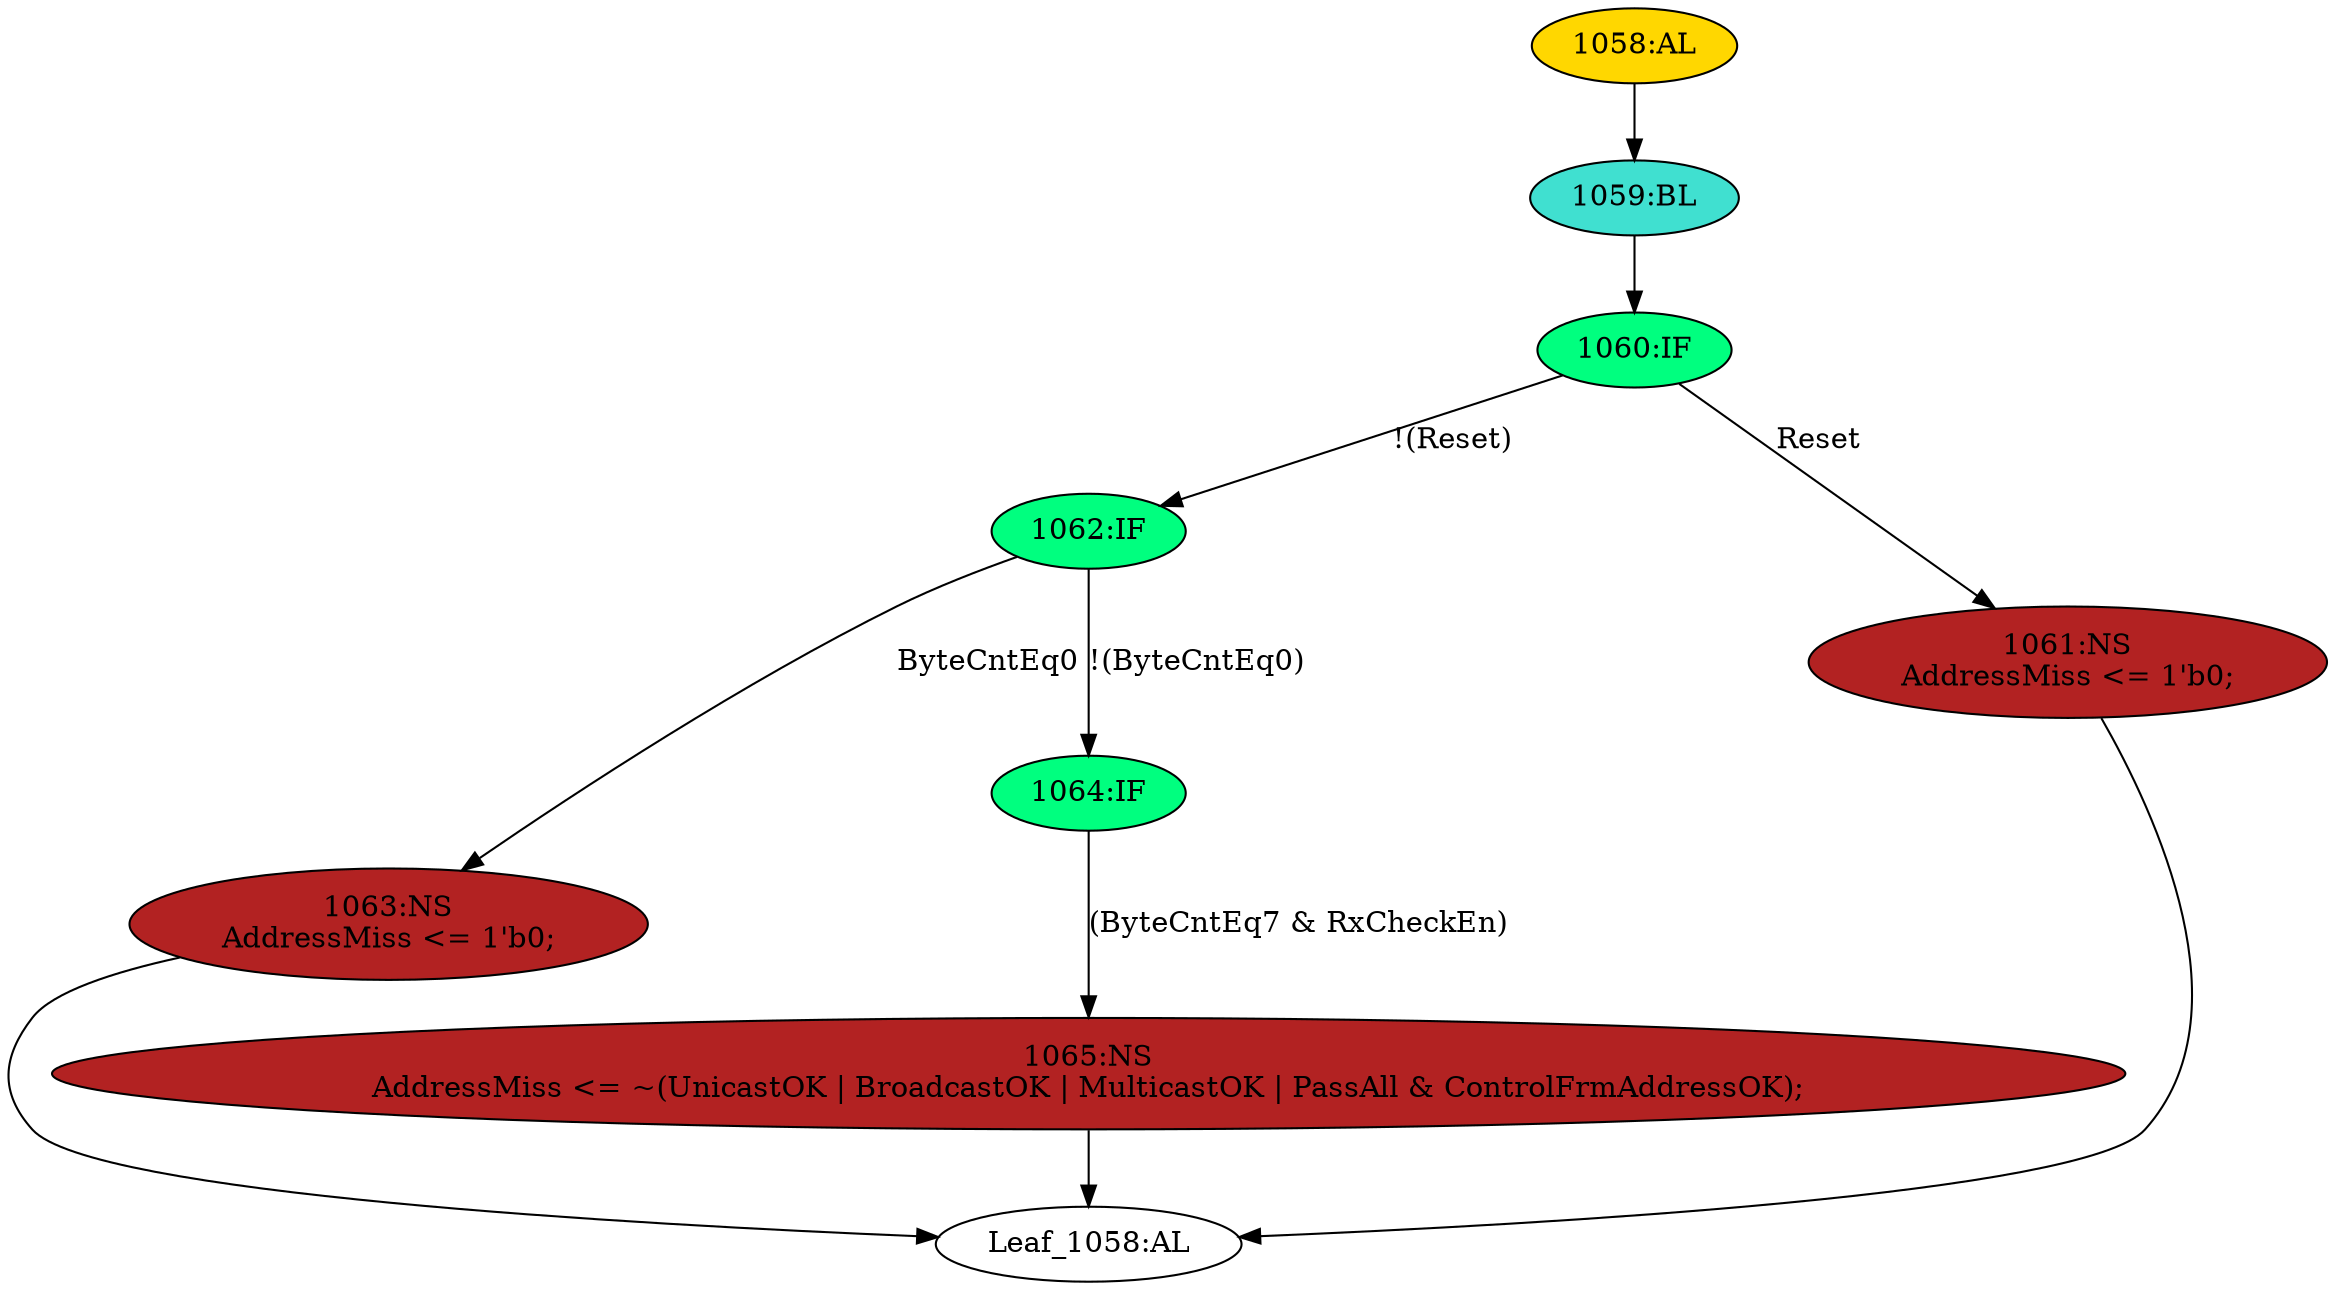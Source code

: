 strict digraph "" {
	node [label="\N"];
	"1062:IF"	 [ast="<pyverilog.vparser.ast.IfStatement object at 0x7fb430332590>",
		fillcolor=springgreen,
		label="1062:IF",
		statements="[]",
		style=filled,
		typ=IfStatement];
	"1063:NS"	 [ast="<pyverilog.vparser.ast.NonblockingSubstitution object at 0x7fb43032cc90>",
		fillcolor=firebrick,
		label="1063:NS
AddressMiss <= 1'b0;",
		statements="[<pyverilog.vparser.ast.NonblockingSubstitution object at 0x7fb43032cc90>]",
		style=filled,
		typ=NonblockingSubstitution];
	"1062:IF" -> "1063:NS"	 [cond="['ByteCntEq0']",
		label=ByteCntEq0,
		lineno=1062];
	"1064:IF"	 [ast="<pyverilog.vparser.ast.IfStatement object at 0x7fb43032c690>",
		fillcolor=springgreen,
		label="1064:IF",
		statements="[]",
		style=filled,
		typ=IfStatement];
	"1062:IF" -> "1064:IF"	 [cond="['ByteCntEq0']",
		label="!(ByteCntEq0)",
		lineno=1062];
	"1061:NS"	 [ast="<pyverilog.vparser.ast.NonblockingSubstitution object at 0x7fb43032ce50>",
		fillcolor=firebrick,
		label="1061:NS
AddressMiss <= 1'b0;",
		statements="[<pyverilog.vparser.ast.NonblockingSubstitution object at 0x7fb43032ce50>]",
		style=filled,
		typ=NonblockingSubstitution];
	"Leaf_1058:AL"	 [def_var="['AddressMiss']",
		label="Leaf_1058:AL"];
	"1061:NS" -> "Leaf_1058:AL"	 [cond="[]",
		lineno=None];
	"1065:NS"	 [ast="<pyverilog.vparser.ast.NonblockingSubstitution object at 0x7fb43032c8d0>",
		fillcolor=firebrick,
		label="1065:NS
AddressMiss <= ~(UnicastOK | BroadcastOK | MulticastOK | PassAll & ControlFrmAddressOK);",
		statements="[<pyverilog.vparser.ast.NonblockingSubstitution object at 0x7fb43032c8d0>]",
		style=filled,
		typ=NonblockingSubstitution];
	"1065:NS" -> "Leaf_1058:AL"	 [cond="[]",
		lineno=None];
	"1063:NS" -> "Leaf_1058:AL"	 [cond="[]",
		lineno=None];
	"1059:BL"	 [ast="<pyverilog.vparser.ast.Block object at 0x7fb430335250>",
		fillcolor=turquoise,
		label="1059:BL",
		statements="[]",
		style=filled,
		typ=Block];
	"1060:IF"	 [ast="<pyverilog.vparser.ast.IfStatement object at 0x7fb430335c50>",
		fillcolor=springgreen,
		label="1060:IF",
		statements="[]",
		style=filled,
		typ=IfStatement];
	"1059:BL" -> "1060:IF"	 [cond="[]",
		lineno=None];
	"1058:AL"	 [ast="<pyverilog.vparser.ast.Always object at 0x7fb430335050>",
		clk_sens=True,
		fillcolor=gold,
		label="1058:AL",
		sens="['MRxClk', 'Reset']",
		statements="[]",
		style=filled,
		typ=Always,
		use_var="['Reset', 'MulticastOK', 'PassAll', 'ControlFrmAddressOK', 'RxCheckEn', 'BroadcastOK', 'ByteCntEq7', 'UnicastOK', 'ByteCntEq0']"];
	"1058:AL" -> "1059:BL"	 [cond="[]",
		lineno=None];
	"1060:IF" -> "1062:IF"	 [cond="['Reset']",
		label="!(Reset)",
		lineno=1060];
	"1060:IF" -> "1061:NS"	 [cond="['Reset']",
		label=Reset,
		lineno=1060];
	"1064:IF" -> "1065:NS"	 [cond="['ByteCntEq7', 'RxCheckEn']",
		label="(ByteCntEq7 & RxCheckEn)",
		lineno=1064];
}
